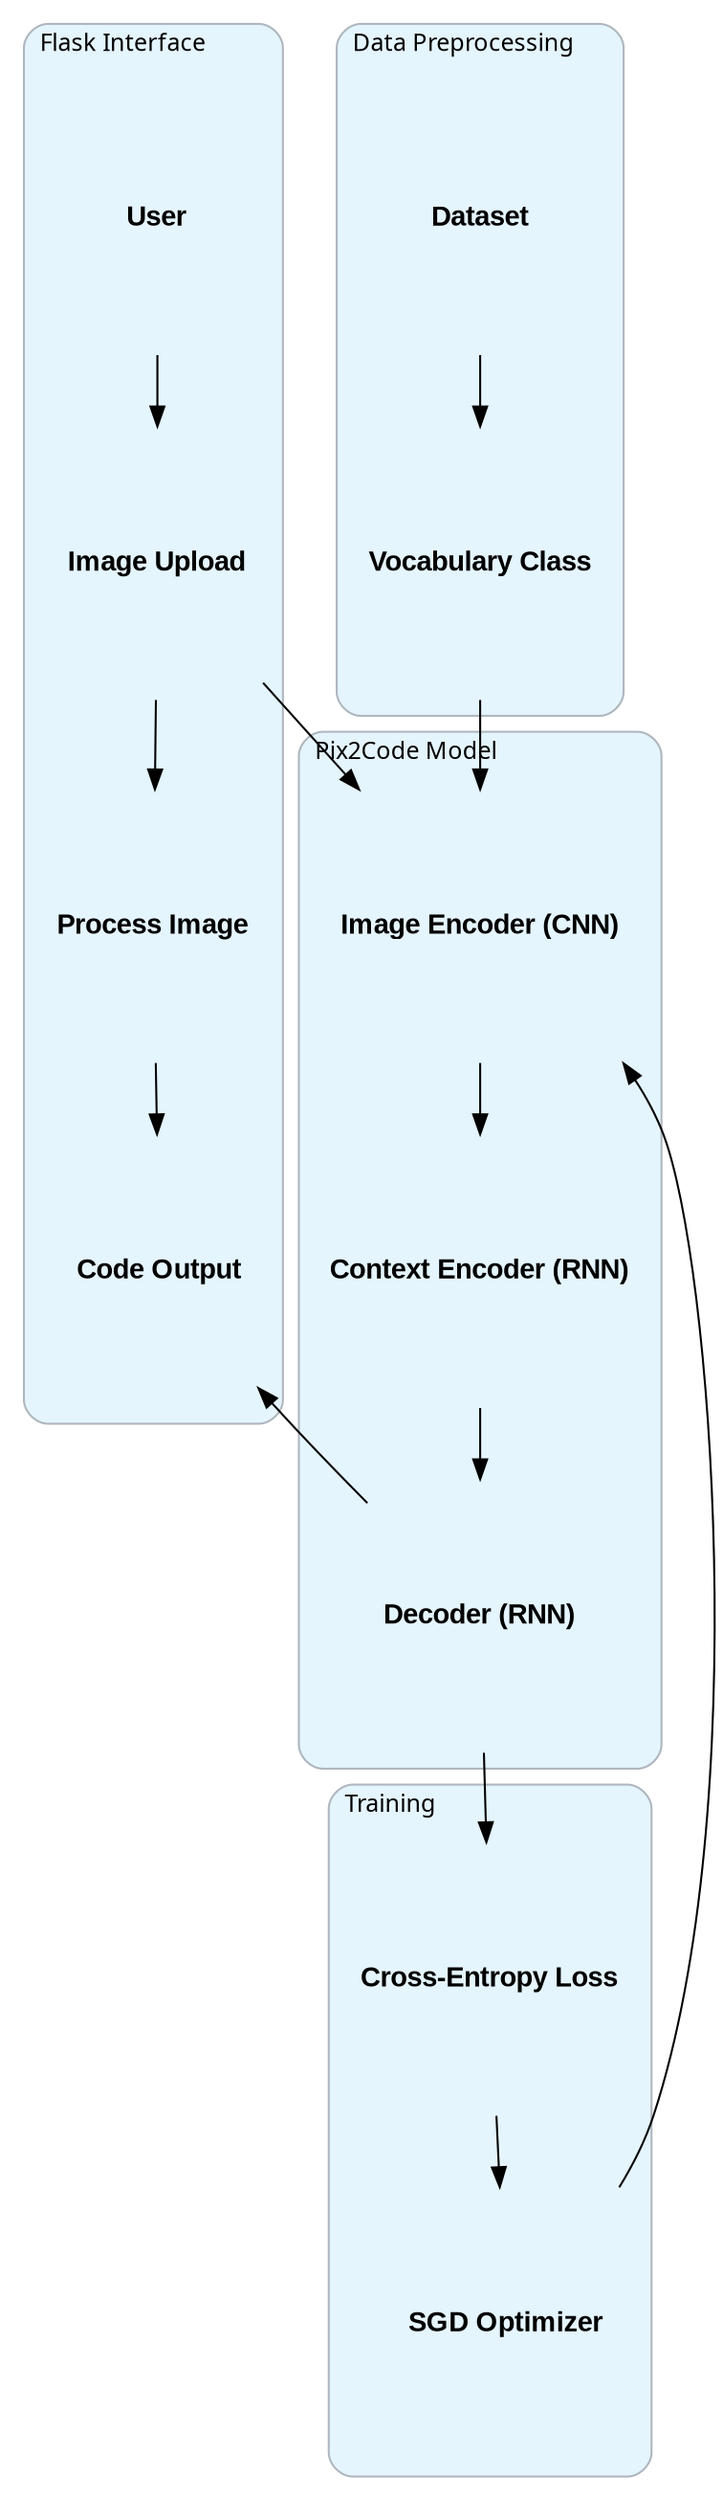 digraph "Pix2Code Implementation UML" {
	node [color=black fontname="Arial Bold" fontsize=14]
	"50989a97c6074581b34062c2015389d9" -> f6399e3c100b47199a0fe6a4d2a218ec [dir=forward fontcolor="#2D3436" fontname="Sans-Serif" fontsize=13]
	f6399e3c100b47199a0fe6a4d2a218ec -> d6b429970b364d0daa5599ee1ad6d4f8 [dir=forward fontcolor="#2D3436" fontname="Sans-Serif" fontsize=13]
	d6b429970b364d0daa5599ee1ad6d4f8 -> "8976f7eca959442b8686e51135d2be5a" [dir=forward fontcolor="#2D3436" fontname="Sans-Serif" fontsize=13]
	subgraph "cluster_Flask Interface" {
		graph [bgcolor="#E5F5FD" fontname="Sans-Serif" fontsize=12 label="Flask Interface" labeljust=l pencolor="#AEB6BE" rankdir=LR shape=box style=rounded]
		"50989a97c6074581b34062c2015389d9" [label=User height=1.9 image="C:\Users\K TEJASWI\miniconda3\Lib\site-packages\resources/onprem/client\user.png" shape=none]
		f6399e3c100b47199a0fe6a4d2a218ec [label="Image Upload" height=1.9 image="C:\Users\K TEJASWI\miniconda3\Lib\site-packages\resources/programming/framework\flask.png" shape=none]
		d6b429970b364d0daa5599ee1ad6d4f8 [label="Process Image" height=1.9 image="C:\Users\K TEJASWI\miniconda3\Lib\site-packages\resources/programming/framework\flask.png" shape=none]
		"8976f7eca959442b8686e51135d2be5a" [label="Code Output" height=1.9 image="C:\Users\K TEJASWI\miniconda3\Lib\site-packages\resources/programming/framework\flask.png" shape=none]
	}
	"2d0f57ab6bb442fda72072ad0fcb0fcc" -> "6a637552b2c84688b7f7f4273c373c84" [dir=forward fontcolor="#2D3436" fontname="Sans-Serif" fontsize=13]
	"6a637552b2c84688b7f7f4273c373c84" -> f6d12d4c3684488cb7d86cd73e10942d [dir=forward fontcolor="#2D3436" fontname="Sans-Serif" fontsize=13]
	subgraph "cluster_Pix2Code Model" {
		graph [bgcolor="#E5F5FD" fontname="Sans-Serif" fontsize=12 label="Pix2Code Model" labeljust=l pencolor="#AEB6BE" rankdir=LR shape=box style=rounded]
		"2d0f57ab6bb442fda72072ad0fcb0fcc" [label="Image Encoder (CNN)" height=1.9 image="C:\Users\K TEJASWI\miniconda3\Lib\site-packages\resources/programming/language\python.png" shape=none]
		"6a637552b2c84688b7f7f4273c373c84" [label="Context Encoder (RNN)" height=1.9 image="C:\Users\K TEJASWI\miniconda3\Lib\site-packages\resources/programming/language\python.png" shape=none]
		f6d12d4c3684488cb7d86cd73e10942d [label="Decoder (RNN)" height=1.9 image="C:\Users\K TEJASWI\miniconda3\Lib\site-packages\resources/programming/language\python.png" shape=none]
	}
	"87d12cb3ffe240548d0a21d1ecb9535e" -> "4e1d9d4efb964f99b7e267248a435d13" [dir=forward fontcolor="#2D3436" fontname="Sans-Serif" fontsize=13]
	"4e1d9d4efb964f99b7e267248a435d13" -> "2d0f57ab6bb442fda72072ad0fcb0fcc" [dir=forward fontcolor="#2D3436" fontname="Sans-Serif" fontsize=13]
	subgraph "cluster_Data Preprocessing" {
		graph [bgcolor="#E5F5FD" fontname="Sans-Serif" fontsize=12 label="Data Preprocessing" labeljust=l pencolor="#AEB6BE" rankdir=LR shape=box style=rounded]
		"87d12cb3ffe240548d0a21d1ecb9535e" [label=Dataset height=1.9 image="C:\Users\K TEJASWI\miniconda3\Lib\site-packages\resources/generic/database\sql.png" shape=none]
		"4e1d9d4efb964f99b7e267248a435d13" [label="Vocabulary Class" height=1.9 image="C:\Users\K TEJASWI\miniconda3\Lib\site-packages\resources/programming/language\python.png" shape=none]
	}
	f6d12d4c3684488cb7d86cd73e10942d -> c5d07e9d29d84c55a5b6a0b299c6c068 [dir=forward fontcolor="#2D3436" fontname="Sans-Serif" fontsize=13]
	c5d07e9d29d84c55a5b6a0b299c6c068 -> f007e40231cf469faff9e8825cc7bd47 [dir=forward fontcolor="#2D3436" fontname="Sans-Serif" fontsize=13]
	f007e40231cf469faff9e8825cc7bd47 -> "2d0f57ab6bb442fda72072ad0fcb0fcc" [dir=forward fontcolor="#2D3436" fontname="Sans-Serif" fontsize=13]
	subgraph cluster_Training {
		graph [bgcolor="#E5F5FD" fontname="Sans-Serif" fontsize=12 label=Training labeljust=l pencolor="#AEB6BE" rankdir=LR shape=box style=rounded]
		c5d07e9d29d84c55a5b6a0b299c6c068 [label="Cross-Entropy Loss" height=1.9 image="C:\Users\K TEJASWI\miniconda3\Lib\site-packages\resources/programming/language\python.png" shape=none]
		f007e40231cf469faff9e8825cc7bd47 [label="SGD Optimizer" height=1.9 image="C:\Users\K TEJASWI\miniconda3\Lib\site-packages\resources/programming/language\python.png" shape=none]
	}
	f6399e3c100b47199a0fe6a4d2a218ec -> "2d0f57ab6bb442fda72072ad0fcb0fcc" [dir=forward fontcolor="#2D3436" fontname="Sans-Serif" fontsize=13]
	f6d12d4c3684488cb7d86cd73e10942d -> "8976f7eca959442b8686e51135d2be5a" [dir=forward fontcolor="#2D3436" fontname="Sans-Serif" fontsize=13]
}
